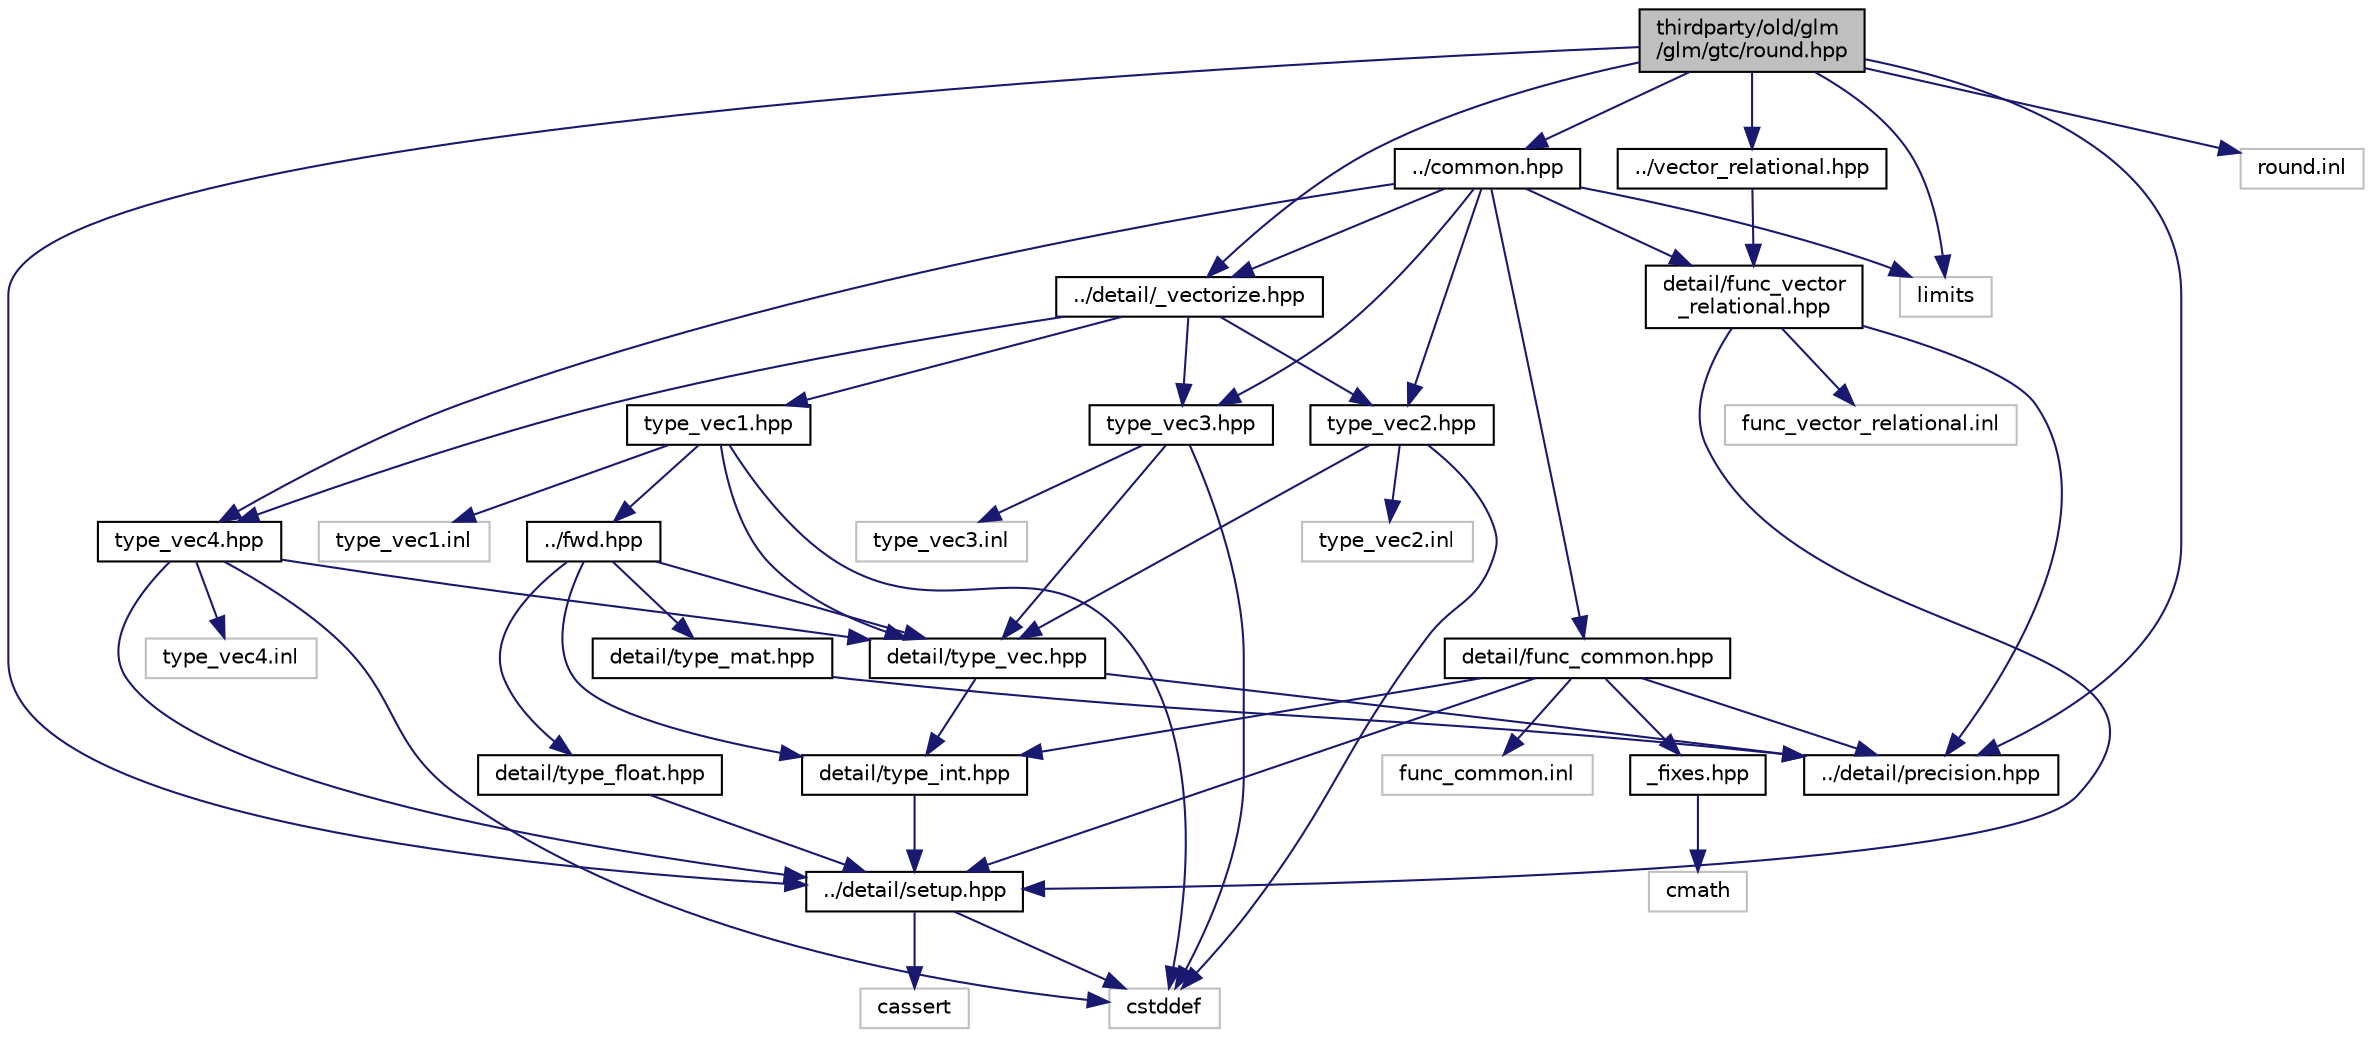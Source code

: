 digraph "thirdparty/old/glm/glm/gtc/round.hpp"
{
  edge [fontname="Helvetica",fontsize="10",labelfontname="Helvetica",labelfontsize="10"];
  node [fontname="Helvetica",fontsize="10",shape=record];
  Node1 [label="thirdparty/old/glm\l/glm/gtc/round.hpp",height=0.2,width=0.4,color="black", fillcolor="grey75", style="filled", fontcolor="black"];
  Node1 -> Node2 [color="midnightblue",fontsize="10",style="solid",fontname="Helvetica"];
  Node2 [label="../detail/setup.hpp",height=0.2,width=0.4,color="black", fillcolor="white", style="filled",URL="$old_2glm_2glm_2detail_2setup_8hpp.html"];
  Node2 -> Node3 [color="midnightblue",fontsize="10",style="solid",fontname="Helvetica"];
  Node3 [label="cassert",height=0.2,width=0.4,color="grey75", fillcolor="white", style="filled"];
  Node2 -> Node4 [color="midnightblue",fontsize="10",style="solid",fontname="Helvetica"];
  Node4 [label="cstddef",height=0.2,width=0.4,color="grey75", fillcolor="white", style="filled"];
  Node1 -> Node5 [color="midnightblue",fontsize="10",style="solid",fontname="Helvetica"];
  Node5 [label="../detail/precision.hpp",height=0.2,width=0.4,color="black", fillcolor="white", style="filled",URL="$old_2glm_2glm_2detail_2precision_8hpp.html"];
  Node1 -> Node6 [color="midnightblue",fontsize="10",style="solid",fontname="Helvetica"];
  Node6 [label="../detail/_vectorize.hpp",height=0.2,width=0.4,color="black", fillcolor="white", style="filled",URL="$old_2glm_2glm_2detail_2__vectorize_8hpp.html"];
  Node6 -> Node7 [color="midnightblue",fontsize="10",style="solid",fontname="Helvetica"];
  Node7 [label="type_vec1.hpp",height=0.2,width=0.4,color="black", fillcolor="white", style="filled",URL="$old_2glm_2glm_2detail_2type__vec1_8hpp.html"];
  Node7 -> Node8 [color="midnightblue",fontsize="10",style="solid",fontname="Helvetica"];
  Node8 [label="../fwd.hpp",height=0.2,width=0.4,color="black", fillcolor="white", style="filled",URL="$old_2glm_2glm_2fwd_8hpp.html"];
  Node8 -> Node9 [color="midnightblue",fontsize="10",style="solid",fontname="Helvetica"];
  Node9 [label="detail/type_int.hpp",height=0.2,width=0.4,color="black", fillcolor="white", style="filled",URL="$old_2glm_2glm_2detail_2type__int_8hpp.html"];
  Node9 -> Node2 [color="midnightblue",fontsize="10",style="solid",fontname="Helvetica"];
  Node8 -> Node10 [color="midnightblue",fontsize="10",style="solid",fontname="Helvetica"];
  Node10 [label="detail/type_float.hpp",height=0.2,width=0.4,color="black", fillcolor="white", style="filled",URL="$old_2glm_2glm_2detail_2type__float_8hpp.html"];
  Node10 -> Node2 [color="midnightblue",fontsize="10",style="solid",fontname="Helvetica"];
  Node8 -> Node11 [color="midnightblue",fontsize="10",style="solid",fontname="Helvetica"];
  Node11 [label="detail/type_vec.hpp",height=0.2,width=0.4,color="black", fillcolor="white", style="filled",URL="$old_2glm_2glm_2detail_2type__vec_8hpp.html"];
  Node11 -> Node5 [color="midnightblue",fontsize="10",style="solid",fontname="Helvetica"];
  Node11 -> Node9 [color="midnightblue",fontsize="10",style="solid",fontname="Helvetica"];
  Node8 -> Node12 [color="midnightblue",fontsize="10",style="solid",fontname="Helvetica"];
  Node12 [label="detail/type_mat.hpp",height=0.2,width=0.4,color="black", fillcolor="white", style="filled",URL="$old_2glm_2glm_2detail_2type__mat_8hpp.html"];
  Node12 -> Node5 [color="midnightblue",fontsize="10",style="solid",fontname="Helvetica"];
  Node7 -> Node11 [color="midnightblue",fontsize="10",style="solid",fontname="Helvetica"];
  Node7 -> Node4 [color="midnightblue",fontsize="10",style="solid",fontname="Helvetica"];
  Node7 -> Node13 [color="midnightblue",fontsize="10",style="solid",fontname="Helvetica"];
  Node13 [label="type_vec1.inl",height=0.2,width=0.4,color="grey75", fillcolor="white", style="filled"];
  Node6 -> Node14 [color="midnightblue",fontsize="10",style="solid",fontname="Helvetica"];
  Node14 [label="type_vec2.hpp",height=0.2,width=0.4,color="black", fillcolor="white", style="filled",URL="$old_2glm_2glm_2detail_2type__vec2_8hpp.html"];
  Node14 -> Node11 [color="midnightblue",fontsize="10",style="solid",fontname="Helvetica"];
  Node14 -> Node4 [color="midnightblue",fontsize="10",style="solid",fontname="Helvetica"];
  Node14 -> Node15 [color="midnightblue",fontsize="10",style="solid",fontname="Helvetica"];
  Node15 [label="type_vec2.inl",height=0.2,width=0.4,color="grey75", fillcolor="white", style="filled"];
  Node6 -> Node16 [color="midnightblue",fontsize="10",style="solid",fontname="Helvetica"];
  Node16 [label="type_vec3.hpp",height=0.2,width=0.4,color="black", fillcolor="white", style="filled",URL="$old_2glm_2glm_2detail_2type__vec3_8hpp.html"];
  Node16 -> Node11 [color="midnightblue",fontsize="10",style="solid",fontname="Helvetica"];
  Node16 -> Node4 [color="midnightblue",fontsize="10",style="solid",fontname="Helvetica"];
  Node16 -> Node17 [color="midnightblue",fontsize="10",style="solid",fontname="Helvetica"];
  Node17 [label="type_vec3.inl",height=0.2,width=0.4,color="grey75", fillcolor="white", style="filled"];
  Node6 -> Node18 [color="midnightblue",fontsize="10",style="solid",fontname="Helvetica"];
  Node18 [label="type_vec4.hpp",height=0.2,width=0.4,color="black", fillcolor="white", style="filled",URL="$old_2glm_2glm_2detail_2type__vec4_8hpp.html"];
  Node18 -> Node2 [color="midnightblue",fontsize="10",style="solid",fontname="Helvetica"];
  Node18 -> Node11 [color="midnightblue",fontsize="10",style="solid",fontname="Helvetica"];
  Node18 -> Node4 [color="midnightblue",fontsize="10",style="solid",fontname="Helvetica"];
  Node18 -> Node19 [color="midnightblue",fontsize="10",style="solid",fontname="Helvetica"];
  Node19 [label="type_vec4.inl",height=0.2,width=0.4,color="grey75", fillcolor="white", style="filled"];
  Node1 -> Node20 [color="midnightblue",fontsize="10",style="solid",fontname="Helvetica"];
  Node20 [label="../vector_relational.hpp",height=0.2,width=0.4,color="black", fillcolor="white", style="filled",URL="$old_2glm_2glm_2vector__relational_8hpp.html"];
  Node20 -> Node21 [color="midnightblue",fontsize="10",style="solid",fontname="Helvetica"];
  Node21 [label="detail/func_vector\l_relational.hpp",height=0.2,width=0.4,color="black", fillcolor="white", style="filled",URL="$old_2glm_2glm_2detail_2func__vector__relational_8hpp.html"];
  Node21 -> Node5 [color="midnightblue",fontsize="10",style="solid",fontname="Helvetica"];
  Node21 -> Node2 [color="midnightblue",fontsize="10",style="solid",fontname="Helvetica"];
  Node21 -> Node22 [color="midnightblue",fontsize="10",style="solid",fontname="Helvetica"];
  Node22 [label="func_vector_relational.inl",height=0.2,width=0.4,color="grey75", fillcolor="white", style="filled"];
  Node1 -> Node23 [color="midnightblue",fontsize="10",style="solid",fontname="Helvetica"];
  Node23 [label="../common.hpp",height=0.2,width=0.4,color="black", fillcolor="white", style="filled",URL="$old_2glm_2glm_2common_8hpp.html"];
  Node23 -> Node24 [color="midnightblue",fontsize="10",style="solid",fontname="Helvetica"];
  Node24 [label="detail/func_common.hpp",height=0.2,width=0.4,color="black", fillcolor="white", style="filled",URL="$old_2glm_2glm_2detail_2func__common_8hpp.html"];
  Node24 -> Node2 [color="midnightblue",fontsize="10",style="solid",fontname="Helvetica"];
  Node24 -> Node5 [color="midnightblue",fontsize="10",style="solid",fontname="Helvetica"];
  Node24 -> Node9 [color="midnightblue",fontsize="10",style="solid",fontname="Helvetica"];
  Node24 -> Node25 [color="midnightblue",fontsize="10",style="solid",fontname="Helvetica"];
  Node25 [label="_fixes.hpp",height=0.2,width=0.4,color="black", fillcolor="white", style="filled",URL="$old_2glm_2glm_2detail_2__fixes_8hpp.html"];
  Node25 -> Node26 [color="midnightblue",fontsize="10",style="solid",fontname="Helvetica"];
  Node26 [label="cmath",height=0.2,width=0.4,color="grey75", fillcolor="white", style="filled"];
  Node24 -> Node27 [color="midnightblue",fontsize="10",style="solid",fontname="Helvetica"];
  Node27 [label="func_common.inl",height=0.2,width=0.4,color="grey75", fillcolor="white", style="filled"];
  Node23 -> Node21 [color="midnightblue",fontsize="10",style="solid",fontname="Helvetica"];
  Node23 -> Node28 [color="midnightblue",fontsize="10",style="solid",fontname="Helvetica"];
  Node28 [label="limits",height=0.2,width=0.4,color="grey75", fillcolor="white", style="filled"];
  Node23 -> Node14 [color="midnightblue",fontsize="10",style="solid",fontname="Helvetica"];
  Node23 -> Node16 [color="midnightblue",fontsize="10",style="solid",fontname="Helvetica"];
  Node23 -> Node18 [color="midnightblue",fontsize="10",style="solid",fontname="Helvetica"];
  Node23 -> Node6 [color="midnightblue",fontsize="10",style="solid",fontname="Helvetica"];
  Node1 -> Node28 [color="midnightblue",fontsize="10",style="solid",fontname="Helvetica"];
  Node1 -> Node29 [color="midnightblue",fontsize="10",style="solid",fontname="Helvetica"];
  Node29 [label="round.inl",height=0.2,width=0.4,color="grey75", fillcolor="white", style="filled"];
}
